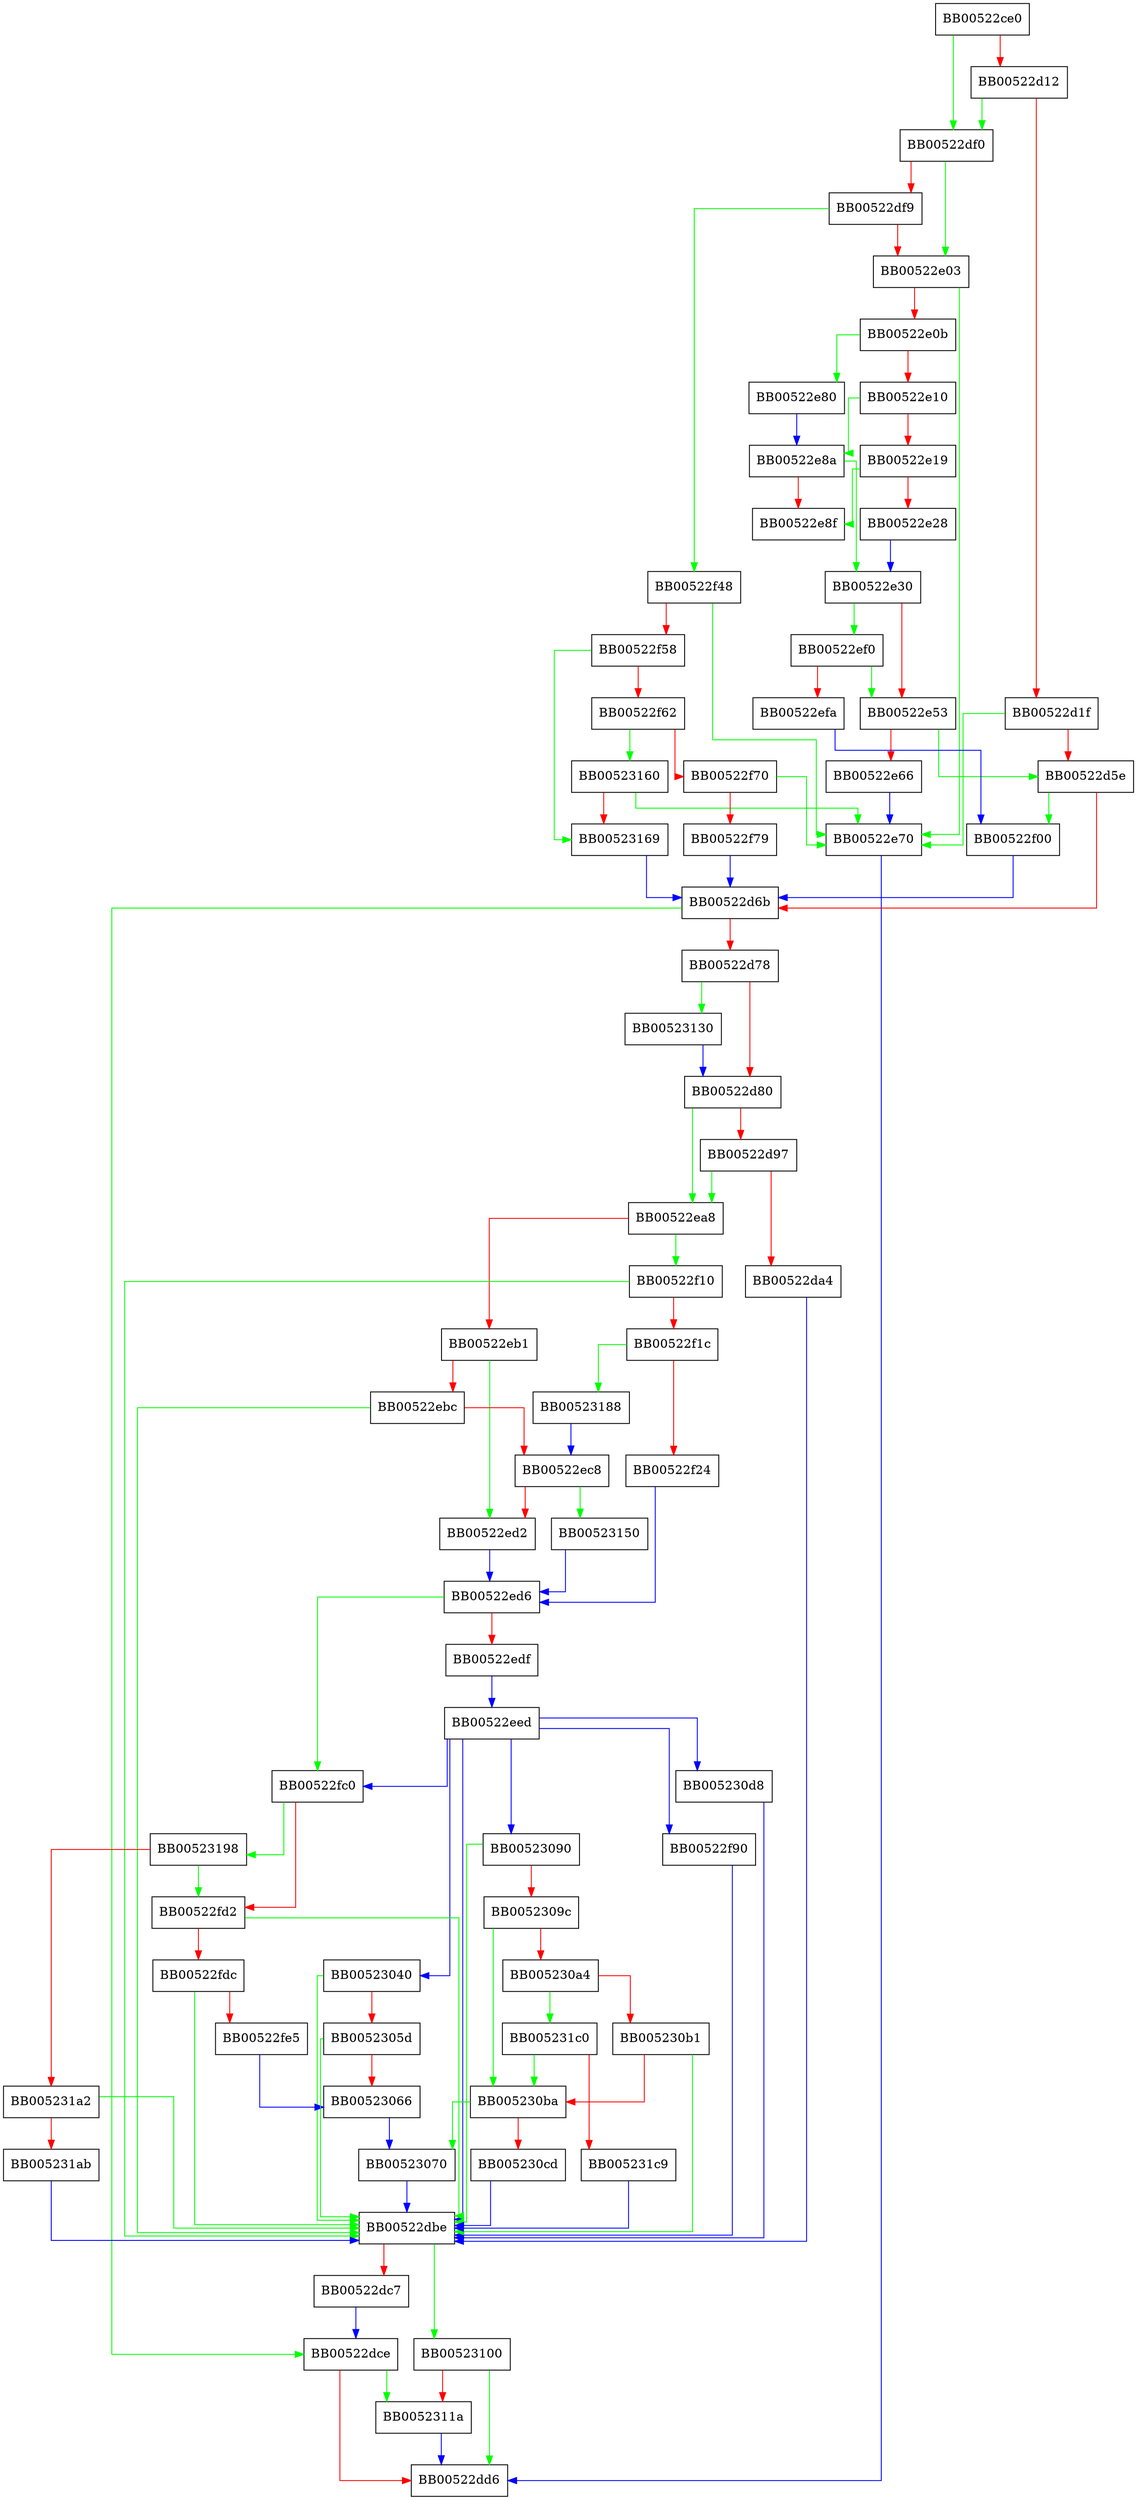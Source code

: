 digraph asn1_i2d_ex_primitive {
  node [shape="box"];
  graph [splines=ortho];
  BB00522ce0 -> BB00522df0 [color="green"];
  BB00522ce0 -> BB00522d12 [color="red"];
  BB00522d12 -> BB00522df0 [color="green"];
  BB00522d12 -> BB00522d1f [color="red"];
  BB00522d1f -> BB00522e70 [color="green"];
  BB00522d1f -> BB00522d5e [color="red"];
  BB00522d5e -> BB00522f00 [color="green"];
  BB00522d5e -> BB00522d6b [color="red"];
  BB00522d6b -> BB00522dce [color="green"];
  BB00522d6b -> BB00522d78 [color="red"];
  BB00522d78 -> BB00523130 [color="green"];
  BB00522d78 -> BB00522d80 [color="red"];
  BB00522d80 -> BB00522ea8 [color="green"];
  BB00522d80 -> BB00522d97 [color="red"];
  BB00522d97 -> BB00522ea8 [color="green"];
  BB00522d97 -> BB00522da4 [color="red"];
  BB00522da4 -> BB00522dbe [color="blue"];
  BB00522dbe -> BB00523100 [color="green"];
  BB00522dbe -> BB00522dc7 [color="red"];
  BB00522dc7 -> BB00522dce [color="blue"];
  BB00522dce -> BB0052311a [color="green"];
  BB00522dce -> BB00522dd6 [color="red"];
  BB00522df0 -> BB00522e03 [color="green"];
  BB00522df0 -> BB00522df9 [color="red"];
  BB00522df9 -> BB00522f48 [color="green"];
  BB00522df9 -> BB00522e03 [color="red"];
  BB00522e03 -> BB00522e70 [color="green"];
  BB00522e03 -> BB00522e0b [color="red"];
  BB00522e0b -> BB00522e80 [color="green"];
  BB00522e0b -> BB00522e10 [color="red"];
  BB00522e10 -> BB00522e8a [color="green"];
  BB00522e10 -> BB00522e19 [color="red"];
  BB00522e19 -> BB00522e8f [color="green"];
  BB00522e19 -> BB00522e28 [color="red"];
  BB00522e28 -> BB00522e30 [color="blue"];
  BB00522e30 -> BB00522ef0 [color="green"];
  BB00522e30 -> BB00522e53 [color="red"];
  BB00522e53 -> BB00522d5e [color="green"];
  BB00522e53 -> BB00522e66 [color="red"];
  BB00522e66 -> BB00522e70 [color="blue"];
  BB00522e70 -> BB00522dd6 [color="blue"];
  BB00522e80 -> BB00522e8a [color="blue"];
  BB00522e8a -> BB00522e30 [color="green"];
  BB00522e8a -> BB00522e8f [color="red"];
  BB00522ea8 -> BB00522f10 [color="green"];
  BB00522ea8 -> BB00522eb1 [color="red"];
  BB00522eb1 -> BB00522ed2 [color="green"];
  BB00522eb1 -> BB00522ebc [color="red"];
  BB00522ebc -> BB00522dbe [color="green"];
  BB00522ebc -> BB00522ec8 [color="red"];
  BB00522ec8 -> BB00523150 [color="green"];
  BB00522ec8 -> BB00522ed2 [color="red"];
  BB00522ed2 -> BB00522ed6 [color="blue"];
  BB00522ed6 -> BB00522fc0 [color="green"];
  BB00522ed6 -> BB00522edf [color="red"];
  BB00522edf -> BB00522eed [color="blue"];
  BB00522eed -> BB00522fc0 [color="blue"];
  BB00522eed -> BB00523090 [color="blue"];
  BB00522eed -> BB00522f90 [color="blue"];
  BB00522eed -> BB005230d8 [color="blue"];
  BB00522eed -> BB00522dbe [color="blue"];
  BB00522eed -> BB00523040 [color="blue"];
  BB00522ef0 -> BB00522e53 [color="green"];
  BB00522ef0 -> BB00522efa [color="red"];
  BB00522efa -> BB00522f00 [color="blue"];
  BB00522f00 -> BB00522d6b [color="blue"];
  BB00522f10 -> BB00522dbe [color="green"];
  BB00522f10 -> BB00522f1c [color="red"];
  BB00522f1c -> BB00523188 [color="green"];
  BB00522f1c -> BB00522f24 [color="red"];
  BB00522f24 -> BB00522ed6 [color="blue"];
  BB00522f48 -> BB00522e70 [color="green"];
  BB00522f48 -> BB00522f58 [color="red"];
  BB00522f58 -> BB00523169 [color="green"];
  BB00522f58 -> BB00522f62 [color="red"];
  BB00522f62 -> BB00523160 [color="green"];
  BB00522f62 -> BB00522f70 [color="red"];
  BB00522f70 -> BB00522e70 [color="green"];
  BB00522f70 -> BB00522f79 [color="red"];
  BB00522f79 -> BB00522d6b [color="blue"];
  BB00522f90 -> BB00522dbe [color="blue"];
  BB00522fc0 -> BB00523198 [color="green"];
  BB00522fc0 -> BB00522fd2 [color="red"];
  BB00522fd2 -> BB00522dbe [color="green"];
  BB00522fd2 -> BB00522fdc [color="red"];
  BB00522fdc -> BB00522dbe [color="green"];
  BB00522fdc -> BB00522fe5 [color="red"];
  BB00522fe5 -> BB00523066 [color="blue"];
  BB00523040 -> BB00522dbe [color="green"];
  BB00523040 -> BB0052305d [color="red"];
  BB0052305d -> BB00522dbe [color="green"];
  BB0052305d -> BB00523066 [color="red"];
  BB00523066 -> BB00523070 [color="blue"];
  BB00523070 -> BB00522dbe [color="blue"];
  BB00523090 -> BB00522dbe [color="green"];
  BB00523090 -> BB0052309c [color="red"];
  BB0052309c -> BB005230ba [color="green"];
  BB0052309c -> BB005230a4 [color="red"];
  BB005230a4 -> BB005231c0 [color="green"];
  BB005230a4 -> BB005230b1 [color="red"];
  BB005230b1 -> BB00522dbe [color="green"];
  BB005230b1 -> BB005230ba [color="red"];
  BB005230ba -> BB00523070 [color="green"];
  BB005230ba -> BB005230cd [color="red"];
  BB005230cd -> BB00522dbe [color="blue"];
  BB005230d8 -> BB00522dbe [color="blue"];
  BB00523100 -> BB00522dd6 [color="green"];
  BB00523100 -> BB0052311a [color="red"];
  BB0052311a -> BB00522dd6 [color="blue"];
  BB00523130 -> BB00522d80 [color="blue"];
  BB00523150 -> BB00522ed6 [color="blue"];
  BB00523160 -> BB00522e70 [color="green"];
  BB00523160 -> BB00523169 [color="red"];
  BB00523169 -> BB00522d6b [color="blue"];
  BB00523188 -> BB00522ec8 [color="blue"];
  BB00523198 -> BB00522fd2 [color="green"];
  BB00523198 -> BB005231a2 [color="red"];
  BB005231a2 -> BB00522dbe [color="green"];
  BB005231a2 -> BB005231ab [color="red"];
  BB005231ab -> BB00522dbe [color="blue"];
  BB005231c0 -> BB005230ba [color="green"];
  BB005231c0 -> BB005231c9 [color="red"];
  BB005231c9 -> BB00522dbe [color="blue"];
}